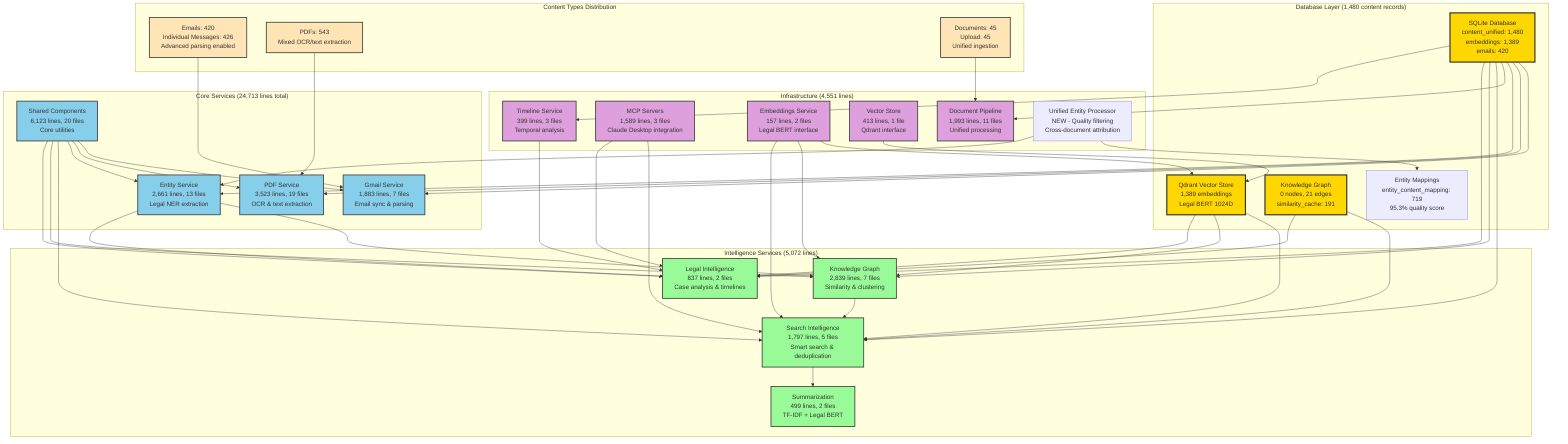 graph TB
    subgraph "Database Layer (1,480 content records)"
        SimpleDB["SQLite Database<br/>content_unified: 1,480<br/>embeddings: 1,389<br/>emails: 420"]
        VectorDB["Qdrant Vector Store<br/>1,389 embeddings<br/>Legal BERT 1024D"]
        KnowledgeDB["Knowledge Graph<br/>0 nodes, 21 edges<br/>similarity_cache: 191"]
        EntityDB["Entity Mappings<br/>entity_content_mapping: 719<br/>95.3% quality score"]
    end
    
    subgraph "Core Services (24,713 lines total)"
        Gmail["Gmail Service<br/>1,883 lines, 7 files<br/>Email sync & parsing"]
        PDF["PDF Service<br/>3,523 lines, 19 files<br/>OCR & text extraction"]
        Entity["Entity Service<br/>2,661 lines, 13 files<br/>Legal NER extraction"]
        Shared["Shared Components<br/>6,123 lines, 20 files<br/>Core utilities"]
    end
    
    subgraph "Intelligence Services (5,072 lines)"
        SearchInt["Search Intelligence<br/>1,797 lines, 5 files<br/>Smart search & deduplication"]
        KnowledgeGraph["Knowledge Graph<br/>2,839 lines, 7 files<br/>Similarity & clustering"]
        LegalInt["Legal Intelligence<br/>837 lines, 2 files<br/>Case analysis & timelines"]
        Summarization["Summarization<br/>499 lines, 2 files<br/>TF-IDF + Legal BERT"]
    end
    
    subgraph "Infrastructure (4,551 lines)"
        DocPipeline["Document Pipeline<br/>1,993 lines, 11 files<br/>Unified processing"]
        MCPServers["MCP Servers<br/>1,589 lines, 3 files<br/>Claude Desktop integration"]
        Embeddings["Embeddings Service<br/>157 lines, 2 files<br/>Legal BERT interface"]
        VectorStore["Vector Store<br/>413 lines, 1 file<br/>Qdrant interface"]
        Timeline["Timeline Service<br/>399 lines, 3 files<br/>Temporal analysis"]
        EntityProcessor["Unified Entity Processor<br/>NEW - Quality filtering<br/>Cross-document attribution"]
    end
    
    subgraph "Content Types Distribution"
        EmailContent["Emails: 420<br/>Individual Messages: 426<br/>Advanced parsing enabled"]
        PDFContent["PDFs: 543<br/>Mixed OCR/text extraction"]
        DocumentContent["Documents: 45<br/>Upload: 45<br/>Unified ingestion"]
    end
    
    %% Database connections
    SimpleDB --> Gmail
    SimpleDB --> PDF
    SimpleDB --> Entity
    SimpleDB --> DocPipeline
    SimpleDB --> SearchInt
    SimpleDB --> KnowledgeGraph
    SimpleDB --> LegalInt
    SimpleDB --> Timeline
    
    %% Vector store connections  
    VectorDB --> SearchInt
    VectorDB --> KnowledgeGraph
    VectorDB --> LegalInt
    
    %% Knowledge graph connections
    KnowledgeDB --> SearchInt
    KnowledgeDB --> LegalInt
    
    %% Service interconnections
    Embeddings --> VectorDB
    Embeddings --> KnowledgeGraph
    Embeddings --> SearchInt
    VectorStore --> VectorDB
    Entity --> KnowledgeGraph
    EntityProcessor --> EntityDB
    EntityProcessor --> Entity
    
    %% Content flow
    EmailContent --> Gmail
    PDFContent --> PDF
    DocumentContent --> DocPipeline
    
    %% MCP integration
    MCPServers --> SearchInt
    MCPServers --> LegalInt
    
    %% Shared component usage
    Shared --> Gmail
    Shared --> PDF
    Shared --> Entity
    Shared --> SearchInt
    Shared --> KnowledgeGraph
    Shared --> LegalInt
    
    %% Intelligence service integration
    SearchInt --> Summarization
    KnowledgeGraph --> SearchInt
    Entity --> LegalInt
    Timeline --> LegalInt
    
    %% Styling
    classDef database fill:#FFD700,stroke:#333,stroke-width:3px
    classDef service fill:#87CEEB,stroke:#333,stroke-width:2px
    classDef intelligence fill:#98FB98,stroke:#333,stroke-width:2px
    classDef infrastructure fill:#DDA0DD,stroke:#333,stroke-width:2px
    classDef content fill:#FFE4B5,stroke:#333,stroke-width:2px
    
    class SimpleDB,VectorDB,KnowledgeDB database
    class Gmail,PDF,Entity,Shared service
    class SearchInt,KnowledgeGraph,LegalInt,Summarization intelligence
    class DocPipeline,MCPServers,Embeddings,VectorStore,Timeline infrastructure
    class EmailContent,PDFContent,DocumentContent content